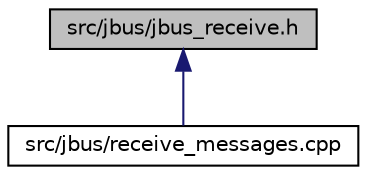 digraph "src/jbus/jbus_receive.h"
{
  edge [fontname="Helvetica",fontsize="10",labelfontname="Helvetica",labelfontsize="10"];
  node [fontname="Helvetica",fontsize="10",shape=record];
  Node1 [label="src/jbus/jbus_receive.h",height=0.2,width=0.4,color="black", fillcolor="grey75", style="filled", fontcolor="black"];
  Node1 -> Node2 [dir="back",color="midnightblue",fontsize="10",style="solid",fontname="Helvetica"];
  Node2 [label="src/jbus/receive_messages.cpp",height=0.2,width=0.4,color="black", fillcolor="white", style="filled",URL="$receive__messages_8cpp.html"];
}
